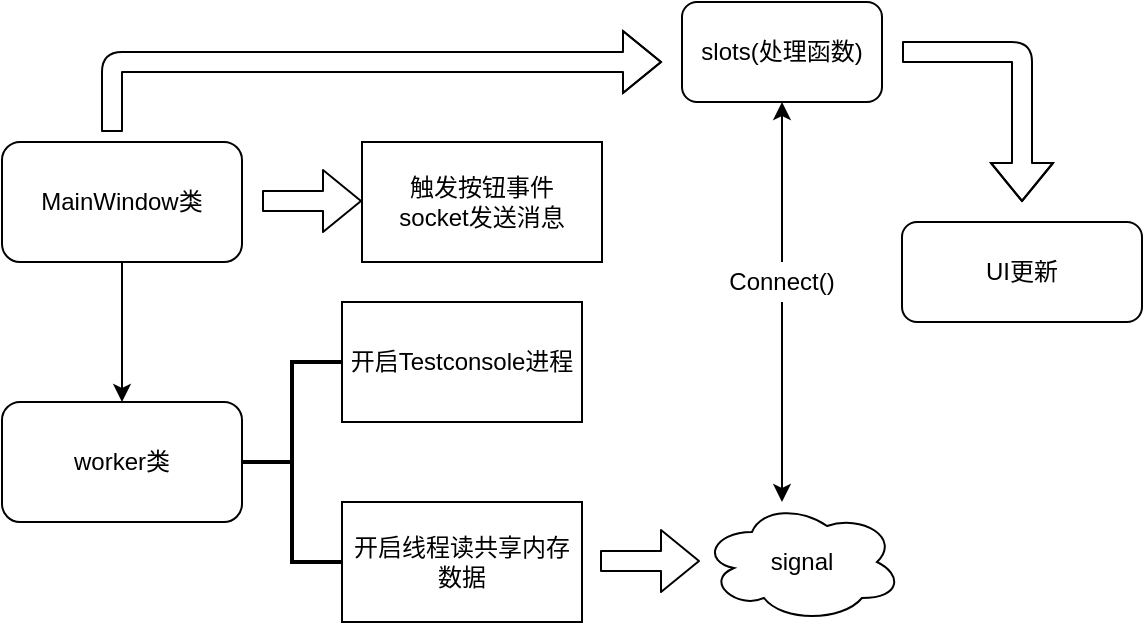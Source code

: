 <mxfile version="15.2.9" type="github">
  <diagram id="bm3KYLfe2CGArcG2uZxL" name="Page-1">
    <mxGraphModel dx="782" dy="482" grid="1" gridSize="10" guides="1" tooltips="1" connect="1" arrows="1" fold="1" page="1" pageScale="1" pageWidth="827" pageHeight="1169" math="0" shadow="0">
      <root>
        <mxCell id="0" />
        <mxCell id="1" parent="0" />
        <mxCell id="2_MCcdMYr1OsSEa-cmWu-3" value="" style="edgeStyle=orthogonalEdgeStyle;rounded=0;orthogonalLoop=1;jettySize=auto;html=1;" edge="1" parent="1" source="2_MCcdMYr1OsSEa-cmWu-1" target="2_MCcdMYr1OsSEa-cmWu-2">
          <mxGeometry relative="1" as="geometry" />
        </mxCell>
        <mxCell id="2_MCcdMYr1OsSEa-cmWu-1" value="MainWindow类" style="rounded=1;whiteSpace=wrap;html=1;" vertex="1" parent="1">
          <mxGeometry x="110" y="850" width="120" height="60" as="geometry" />
        </mxCell>
        <mxCell id="2_MCcdMYr1OsSEa-cmWu-2" value="worker类" style="rounded=1;whiteSpace=wrap;html=1;" vertex="1" parent="1">
          <mxGeometry x="110" y="980" width="120" height="60" as="geometry" />
        </mxCell>
        <mxCell id="2_MCcdMYr1OsSEa-cmWu-4" value="" style="shape=flexArrow;endArrow=classic;html=1;" edge="1" parent="1">
          <mxGeometry width="50" height="50" relative="1" as="geometry">
            <mxPoint x="240" y="879.5" as="sourcePoint" />
            <mxPoint x="290" y="879.5" as="targetPoint" />
          </mxGeometry>
        </mxCell>
        <mxCell id="2_MCcdMYr1OsSEa-cmWu-5" value="触发按钮事件&lt;br&gt;socket发送消息" style="rounded=0;whiteSpace=wrap;html=1;" vertex="1" parent="1">
          <mxGeometry x="290" y="850" width="120" height="60" as="geometry" />
        </mxCell>
        <mxCell id="2_MCcdMYr1OsSEa-cmWu-6" value="" style="strokeWidth=2;html=1;shape=mxgraph.flowchart.annotation_2;align=left;labelPosition=right;pointerEvents=1;" vertex="1" parent="1">
          <mxGeometry x="230" y="960" width="50" height="100" as="geometry" />
        </mxCell>
        <mxCell id="2_MCcdMYr1OsSEa-cmWu-7" value="开启Testconsole进程" style="rounded=0;whiteSpace=wrap;html=1;" vertex="1" parent="1">
          <mxGeometry x="280" y="930" width="120" height="60" as="geometry" />
        </mxCell>
        <mxCell id="2_MCcdMYr1OsSEa-cmWu-8" value="开启线程读共享内存数据" style="rounded=0;whiteSpace=wrap;html=1;" vertex="1" parent="1">
          <mxGeometry x="280" y="1030" width="120" height="60" as="geometry" />
        </mxCell>
        <mxCell id="2_MCcdMYr1OsSEa-cmWu-10" value="" style="shape=flexArrow;endArrow=classic;html=1;" edge="1" parent="1">
          <mxGeometry width="50" height="50" relative="1" as="geometry">
            <mxPoint x="409" y="1059.5" as="sourcePoint" />
            <mxPoint x="459" y="1059.5" as="targetPoint" />
          </mxGeometry>
        </mxCell>
        <mxCell id="2_MCcdMYr1OsSEa-cmWu-12" value="signal" style="ellipse;shape=cloud;whiteSpace=wrap;html=1;" vertex="1" parent="1">
          <mxGeometry x="460" y="1030" width="100" height="60" as="geometry" />
        </mxCell>
        <mxCell id="2_MCcdMYr1OsSEa-cmWu-13" value="" style="shape=flexArrow;endArrow=classic;html=1;" edge="1" parent="1">
          <mxGeometry width="50" height="50" relative="1" as="geometry">
            <mxPoint x="165" y="845" as="sourcePoint" />
            <mxPoint x="440" y="810" as="targetPoint" />
            <Array as="points">
              <mxPoint x="165" y="810" />
            </Array>
          </mxGeometry>
        </mxCell>
        <mxCell id="2_MCcdMYr1OsSEa-cmWu-14" value="" style="endArrow=classic;startArrow=none;html=1;" edge="1" parent="1" source="2_MCcdMYr1OsSEa-cmWu-15">
          <mxGeometry width="50" height="50" relative="1" as="geometry">
            <mxPoint x="500" y="1030" as="sourcePoint" />
            <mxPoint x="500" y="830" as="targetPoint" />
          </mxGeometry>
        </mxCell>
        <mxCell id="2_MCcdMYr1OsSEa-cmWu-15" value="Connect()" style="text;html=1;strokeColor=none;fillColor=none;align=center;verticalAlign=middle;whiteSpace=wrap;rounded=0;" vertex="1" parent="1">
          <mxGeometry x="480" y="910" width="40" height="20" as="geometry" />
        </mxCell>
        <mxCell id="2_MCcdMYr1OsSEa-cmWu-16" value="" style="endArrow=none;startArrow=classic;html=1;" edge="1" parent="1" target="2_MCcdMYr1OsSEa-cmWu-15">
          <mxGeometry width="50" height="50" relative="1" as="geometry">
            <mxPoint x="500" y="1030" as="sourcePoint" />
            <mxPoint x="500" y="830" as="targetPoint" />
          </mxGeometry>
        </mxCell>
        <mxCell id="2_MCcdMYr1OsSEa-cmWu-17" value="slots(处理函数)" style="rounded=1;whiteSpace=wrap;html=1;" vertex="1" parent="1">
          <mxGeometry x="450" y="780" width="100" height="50" as="geometry" />
        </mxCell>
        <mxCell id="2_MCcdMYr1OsSEa-cmWu-18" value="" style="shape=flexArrow;endArrow=classic;html=1;" edge="1" parent="1">
          <mxGeometry width="50" height="50" relative="1" as="geometry">
            <mxPoint x="560" y="805" as="sourcePoint" />
            <mxPoint x="620" y="880" as="targetPoint" />
            <Array as="points">
              <mxPoint x="620" y="805" />
            </Array>
          </mxGeometry>
        </mxCell>
        <mxCell id="2_MCcdMYr1OsSEa-cmWu-19" value="UI更新" style="rounded=1;whiteSpace=wrap;html=1;" vertex="1" parent="1">
          <mxGeometry x="560" y="890" width="120" height="50" as="geometry" />
        </mxCell>
      </root>
    </mxGraphModel>
  </diagram>
</mxfile>
